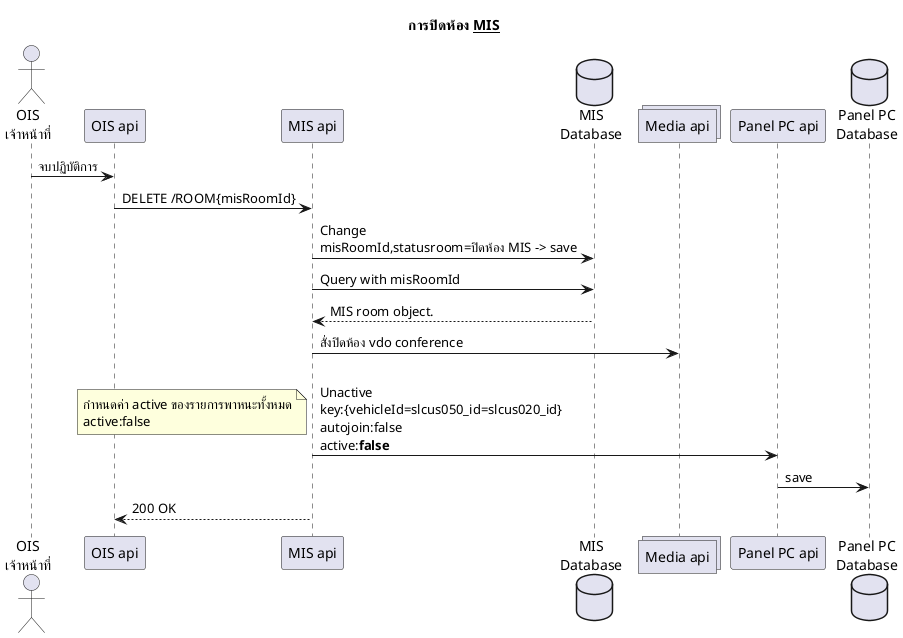 @startuml
Title การปิดห้อง __MIS__
  actor "OIS\nเจ้าหน้าที่" as OIS
  OIS -> "OIS api": จบปฏิบัติการ
  "OIS api"-> "MIS api": DELETE /ROOM{misRoomId}

  database "MIS\nDatabase" as misdb
  "MIS api" -> misdb: Change\nmisRoomId,statusroom=ปิดห้อง MIS -> save
  "MIS api" -> misdb: Query with misRoomId
  "MIS api" <-- misdb: MIS room object.

  collections "Media api" as MediaApi
  "MIS api" -> MediaApi: สั่งปิดห้อง vdo conference

  "MIS api" -> "Panel PC api": \nUnactive\nkey:{vehicleId=slcus050_id=slcus020_id}\nautojoin:false\nactive:**false**
  note left: กำหนดค่า active ของรายการพาหนะทั้งหมด\nactive:false
  database "Panel PC\nDatabase" as paneldb
  "Panel PC api" -> paneldb: save

  "OIS api" <-- "MIS api": 200 OK

@enduml
